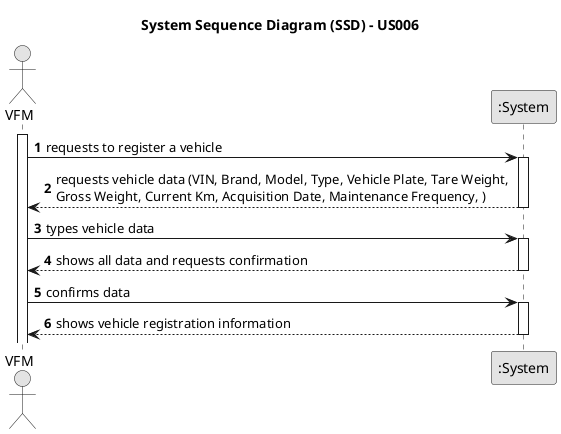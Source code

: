 @startuml
skinparam monochrome true
skinparam packageStyle rectangle
skinparam shadowing false

title System Sequence Diagram (SSD) - US006

autonumber

actor "VFM" as VFM
participant ":System" as System

activate VFM

    VFM -> System : requests to register a vehicle
    activate System

        System --> VFM : requests vehicle data (VIN, Brand, Model, Type, Vehicle Plate, Tare Weight, \nGross Weight, Current Km, Acquisition Date, Maintenance Frequency, )
    deactivate System

    VFM -> System : types vehicle data

    activate System

        System --> VFM : shows all data and requests confirmation
    deactivate System

    VFM -> System : confirms data
    activate System

        System --> VFM :  shows vehicle registration information
    deactivate System

@enduml